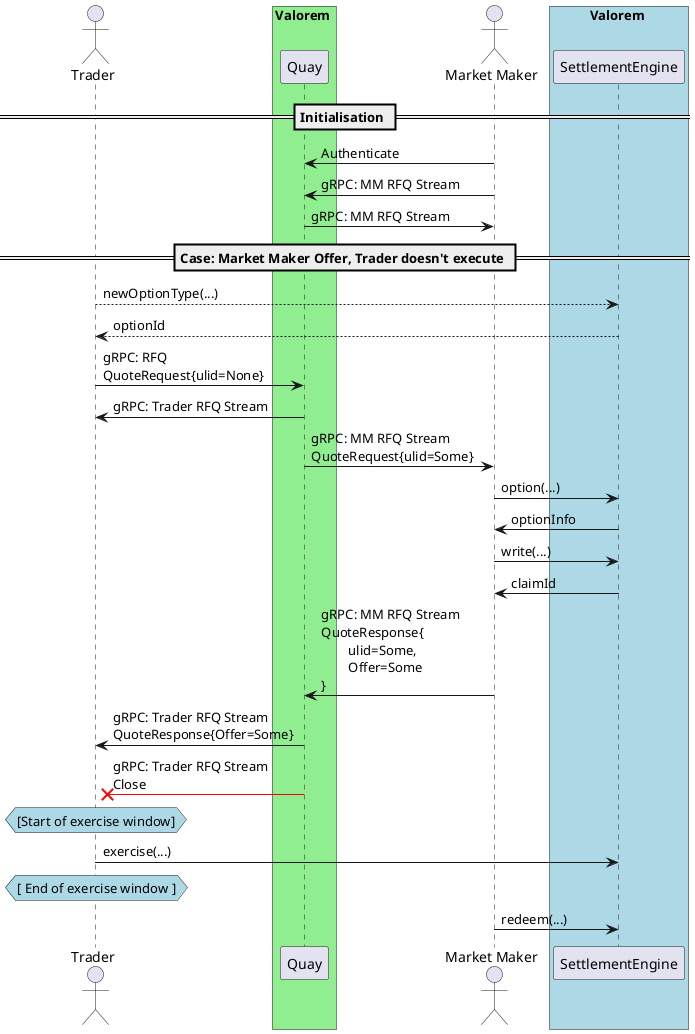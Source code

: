 @startuml

actor Trader
box Valorem #LightGreen
participant Quay
end box
actor "Market Maker" as MM
box Valorem #LightBlue
participant SettlementEngine as SE
end box

== Initialisation ==
MM -> Quay: Authenticate
MM -> Quay: gRPC: MM RFQ Stream
Quay -> MM: gRPC: MM RFQ Stream

== Case: Market Maker Offer, Trader doesn't execute ==
Trader --> SE: newOptionType(...)
SE --> Trader: optionId
Trader -> Quay: gRPC: RFQ\nQuoteRequest{ulid=None}
Quay -> Trader: gRPC: Trader RFQ Stream
Quay -> MM: gRPC: MM RFQ Stream\nQuoteRequest{ulid=Some}
MM -> SE: option(...)
SE -> MM: optionInfo
MM -> SE: write(...)
SE -> MM: claimId
MM -> Quay: gRPC: MM RFQ Stream\nQuoteResponse{\n\tulid=Some,\n\tOffer=Some\n}
Quay -> Trader: gRPC: Trader RFQ Stream\nQuoteResponse{Offer=Some}
Quay -[#red]X Trader: gRPC: Trader RFQ Stream\nClose
hnote over Trader #lightBlue
[Start of exercise window]
end hnote
Trader -> SE: exercise(...)
hnote over Trader #lightBlue
[ End of exercise window ]
end hnote
MM -> SE: redeem(...)
@enduml